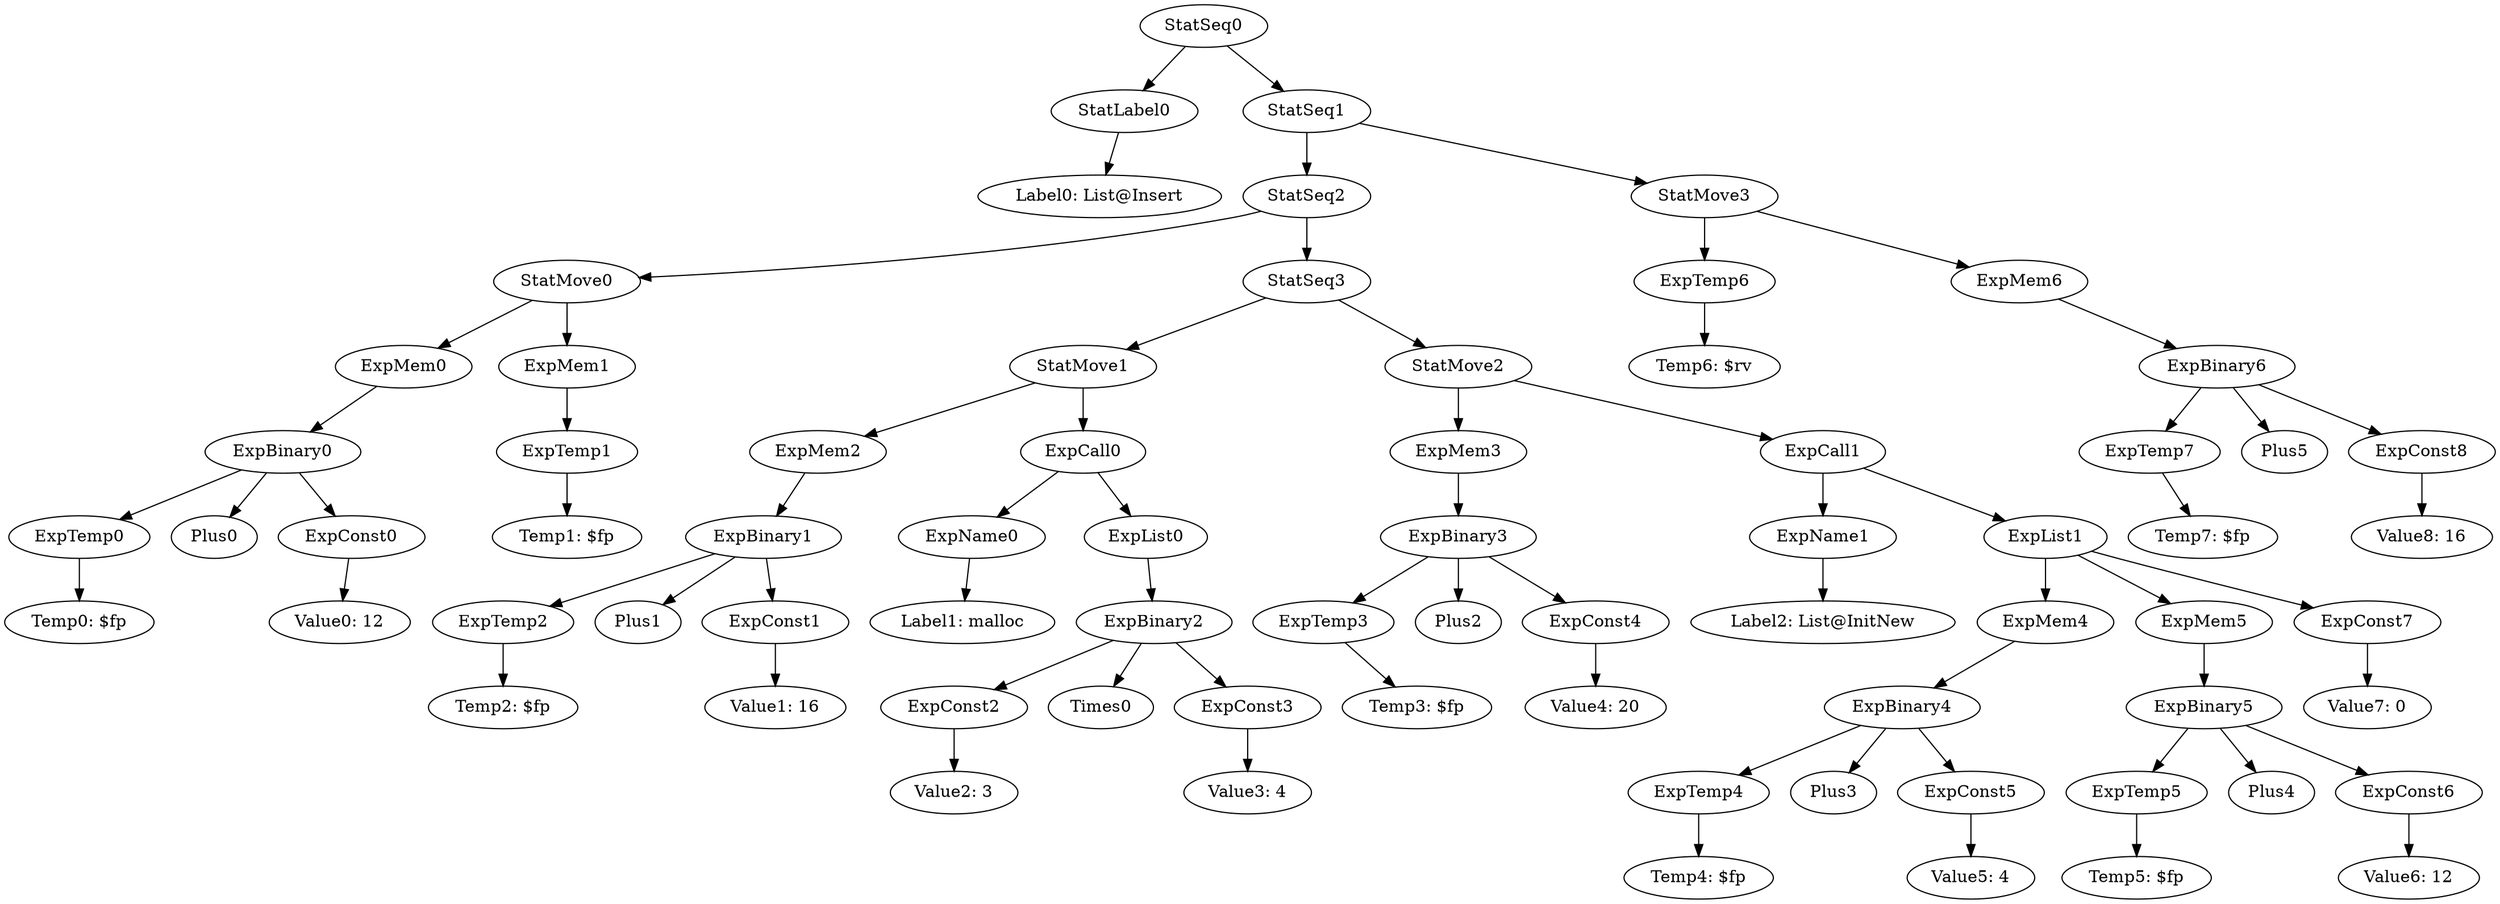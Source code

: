 digraph {
	ordering = out;
	ExpMem6 -> ExpBinary6;
	ExpConst8 -> "Value8: 16";
	StatMove3 -> ExpTemp6;
	StatMove3 -> ExpMem6;
	ExpTemp6 -> "Temp6: $rv";
	ExpBinary5 -> ExpTemp5;
	ExpBinary5 -> Plus4;
	ExpBinary5 -> ExpConst6;
	ExpBinary4 -> ExpTemp4;
	ExpBinary4 -> Plus3;
	ExpBinary4 -> ExpConst5;
	ExpTemp7 -> "Temp7: $fp";
	ExpTemp4 -> "Temp4: $fp";
	ExpCall1 -> ExpName1;
	ExpCall1 -> ExpList1;
	ExpName1 -> "Label2: List@InitNew";
	StatMove2 -> ExpMem3;
	StatMove2 -> ExpCall1;
	ExpMem3 -> ExpBinary3;
	ExpConst4 -> "Value4: 20";
	ExpConst5 -> "Value5: 4";
	ExpBinary3 -> ExpTemp3;
	ExpBinary3 -> Plus2;
	ExpBinary3 -> ExpConst4;
	ExpTemp3 -> "Temp3: $fp";
	ExpConst6 -> "Value6: 12";
	StatSeq2 -> StatMove0;
	StatSeq2 -> StatSeq3;
	ExpMem1 -> ExpTemp1;
	ExpConst0 -> "Value0: 12";
	ExpBinary6 -> ExpTemp7;
	ExpBinary6 -> Plus5;
	ExpBinary6 -> ExpConst8;
	ExpList1 -> ExpMem4;
	ExpList1 -> ExpMem5;
	ExpList1 -> ExpConst7;
	ExpMem0 -> ExpBinary0;
	ExpBinary1 -> ExpTemp2;
	ExpBinary1 -> Plus1;
	ExpBinary1 -> ExpConst1;
	StatLabel0 -> "Label0: List@Insert";
	ExpTemp5 -> "Temp5: $fp";
	ExpTemp1 -> "Temp1: $fp";
	StatSeq0 -> StatLabel0;
	StatSeq0 -> StatSeq1;
	ExpTemp0 -> "Temp0: $fp";
	StatMove0 -> ExpMem0;
	StatMove0 -> ExpMem1;
	StatSeq3 -> StatMove1;
	StatSeq3 -> StatMove2;
	ExpMem4 -> ExpBinary4;
	ExpBinary0 -> ExpTemp0;
	ExpBinary0 -> Plus0;
	ExpBinary0 -> ExpConst0;
	ExpTemp2 -> "Temp2: $fp";
	StatSeq1 -> StatSeq2;
	StatSeq1 -> StatMove3;
	ExpConst1 -> "Value1: 16";
	ExpMem5 -> ExpBinary5;
	StatMove1 -> ExpMem2;
	StatMove1 -> ExpCall0;
	ExpName0 -> "Label1: malloc";
	ExpMem2 -> ExpBinary1;
	ExpCall0 -> ExpName0;
	ExpCall0 -> ExpList0;
	ExpBinary2 -> ExpConst2;
	ExpBinary2 -> Times0;
	ExpBinary2 -> ExpConst3;
	ExpConst2 -> "Value2: 3";
	ExpConst7 -> "Value7: 0";
	ExpConst3 -> "Value3: 4";
	ExpList0 -> ExpBinary2;
}

